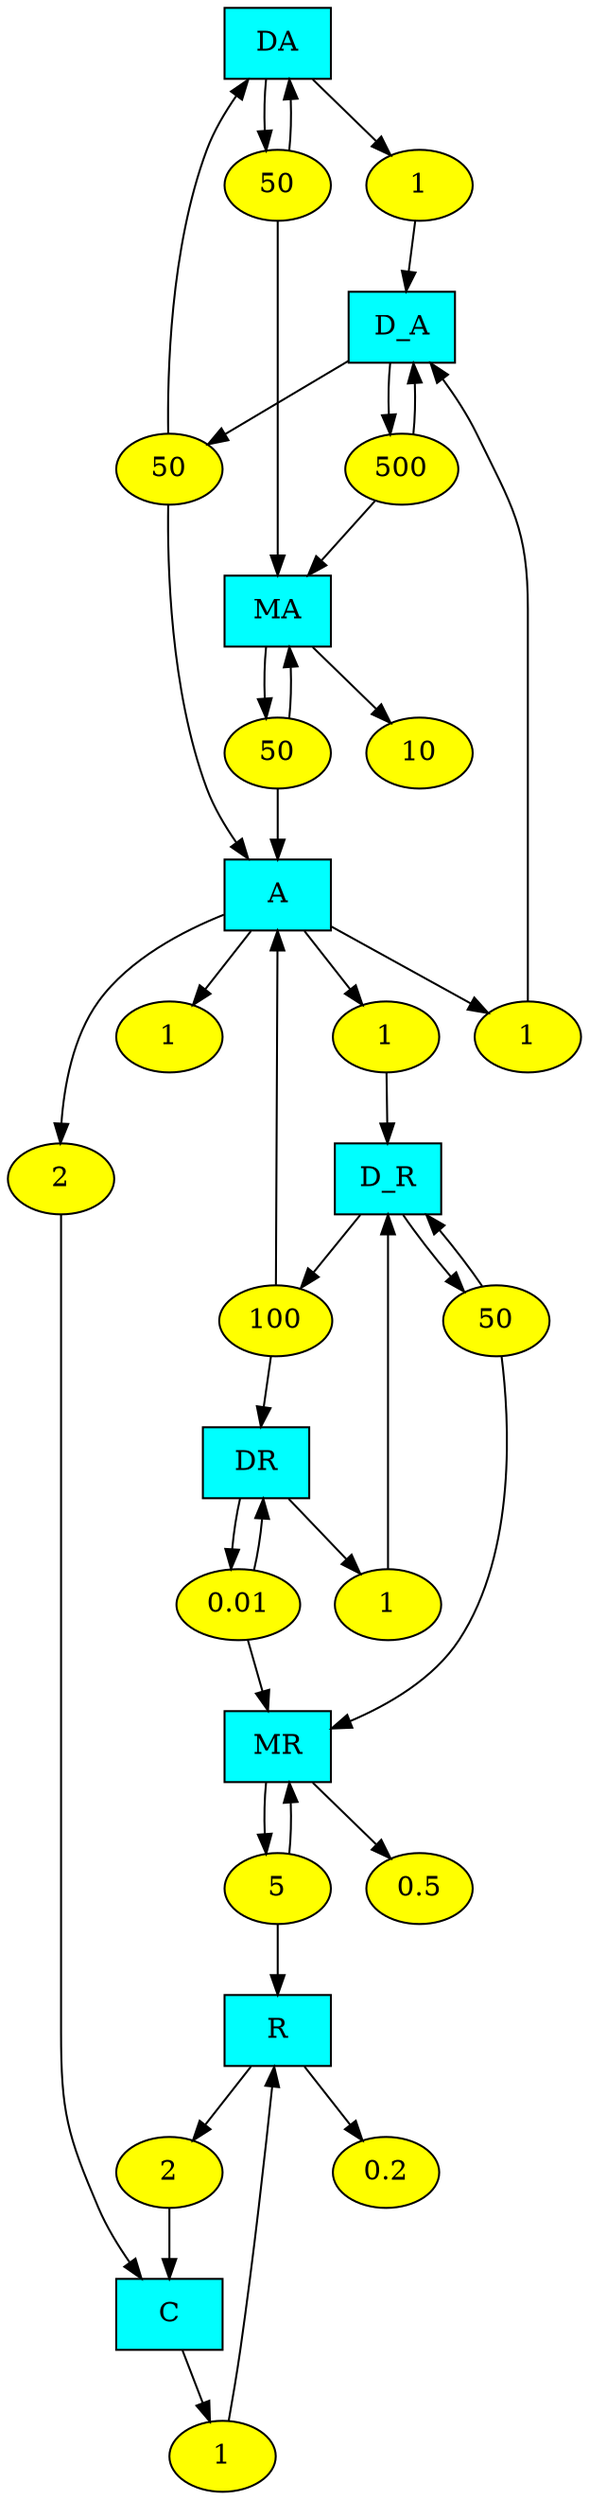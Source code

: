 digraph {
s0[label="DA",shape="box",style="filled",fillcolor="cyan"];
s1[label="D_A",shape="box",style="filled",fillcolor="cyan"];
s2[label="DR",shape="box",style="filled",fillcolor="cyan"];
s3[label="D_R",shape="box",style="filled",fillcolor="cyan"];
s4[label="MA",shape="box",style="filled",fillcolor="cyan"];
s5[label="MR",shape="box",style="filled",fillcolor="cyan"];
s6[label="A",shape="box",style="filled",fillcolor="cyan"];
s7[label="R",shape="box",style="filled",fillcolor="cyan"];
s8[label="C",shape="box",style="filled",fillcolor="cyan"];
r0[label="1",shape="oval",style="filled",fillcolor="yellow"];
s0->r0
r0->s1
r1[label="50",shape="oval",style="filled",fillcolor="yellow"];
s0->r1
r1->s0
r1->s4
r2[label="50",shape="oval",style="filled",fillcolor="yellow"];
s1->r2
r2->s0
r2->s6
r3[label="500",shape="oval",style="filled",fillcolor="yellow"];
s1->r3
r3->s1
r3->s4
r4[label="1",shape="oval",style="filled",fillcolor="yellow"];
s2->r4
r4->s3
r5[label="0.01",shape="oval",style="filled",fillcolor="yellow"];
s2->r5
r5->s2
r5->s5
r6[label="100",shape="oval",style="filled",fillcolor="yellow"];
s3->r6
r6->s2
r6->s6
r7[label="50",shape="oval",style="filled",fillcolor="yellow"];
s3->r7
r7->s3
r7->s5
r8[label="50",shape="oval",style="filled",fillcolor="yellow"];
s4->r8
r8->s4
r8->s6
r9[label="10",shape="oval",style="filled",fillcolor="yellow"];
s4->r9
r10[label="5",shape="oval",style="filled",fillcolor="yellow"];
s5->r10
r10->s5
r10->s7
r11[label="0.5",shape="oval",style="filled",fillcolor="yellow"];
s5->r11
r12[label="1",shape="oval",style="filled",fillcolor="yellow"];
s6->r12
r12->s1
r13[label="1",shape="oval",style="filled",fillcolor="yellow"];
s6->r13
r13->s3
r14[label="2",shape="oval",style="filled",fillcolor="yellow"];
s6->r14
r14->s8
r15[label="1",shape="oval",style="filled",fillcolor="yellow"];
s6->r15
r16[label="2",shape="oval",style="filled",fillcolor="yellow"];
s7->r16
r16->s8
r17[label="0.2",shape="oval",style="filled",fillcolor="yellow"];
s7->r17
r18[label="1",shape="oval",style="filled",fillcolor="yellow"];
s8->r18
r18->s7
}
